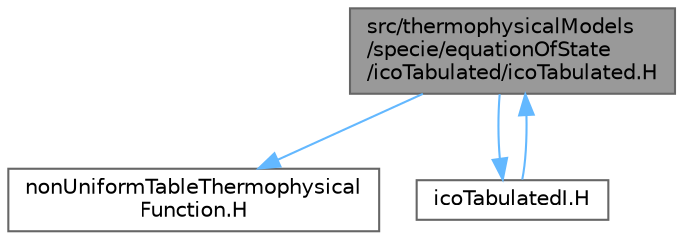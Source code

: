 digraph "src/thermophysicalModels/specie/equationOfState/icoTabulated/icoTabulated.H"
{
 // LATEX_PDF_SIZE
  bgcolor="transparent";
  edge [fontname=Helvetica,fontsize=10,labelfontname=Helvetica,labelfontsize=10];
  node [fontname=Helvetica,fontsize=10,shape=box,height=0.2,width=0.4];
  Node1 [id="Node000001",label="src/thermophysicalModels\l/specie/equationOfState\l/icoTabulated/icoTabulated.H",height=0.2,width=0.4,color="gray40", fillcolor="grey60", style="filled", fontcolor="black",tooltip=" "];
  Node1 -> Node2 [id="edge1_Node000001_Node000002",color="steelblue1",style="solid",tooltip=" "];
  Node2 [id="Node000002",label="nonUniformTableThermophysical\lFunction.H",height=0.2,width=0.4,color="grey40", fillcolor="white", style="filled",URL="$nonUniformTableThermophysicalFunction_8H.html",tooltip=" "];
  Node1 -> Node3 [id="edge2_Node000001_Node000003",color="steelblue1",style="solid",tooltip=" "];
  Node3 [id="Node000003",label="icoTabulatedI.H",height=0.2,width=0.4,color="grey40", fillcolor="white", style="filled",URL="$icoTabulatedI_8H.html",tooltip=" "];
  Node3 -> Node1 [id="edge3_Node000003_Node000001",color="steelblue1",style="solid",tooltip=" "];
}
